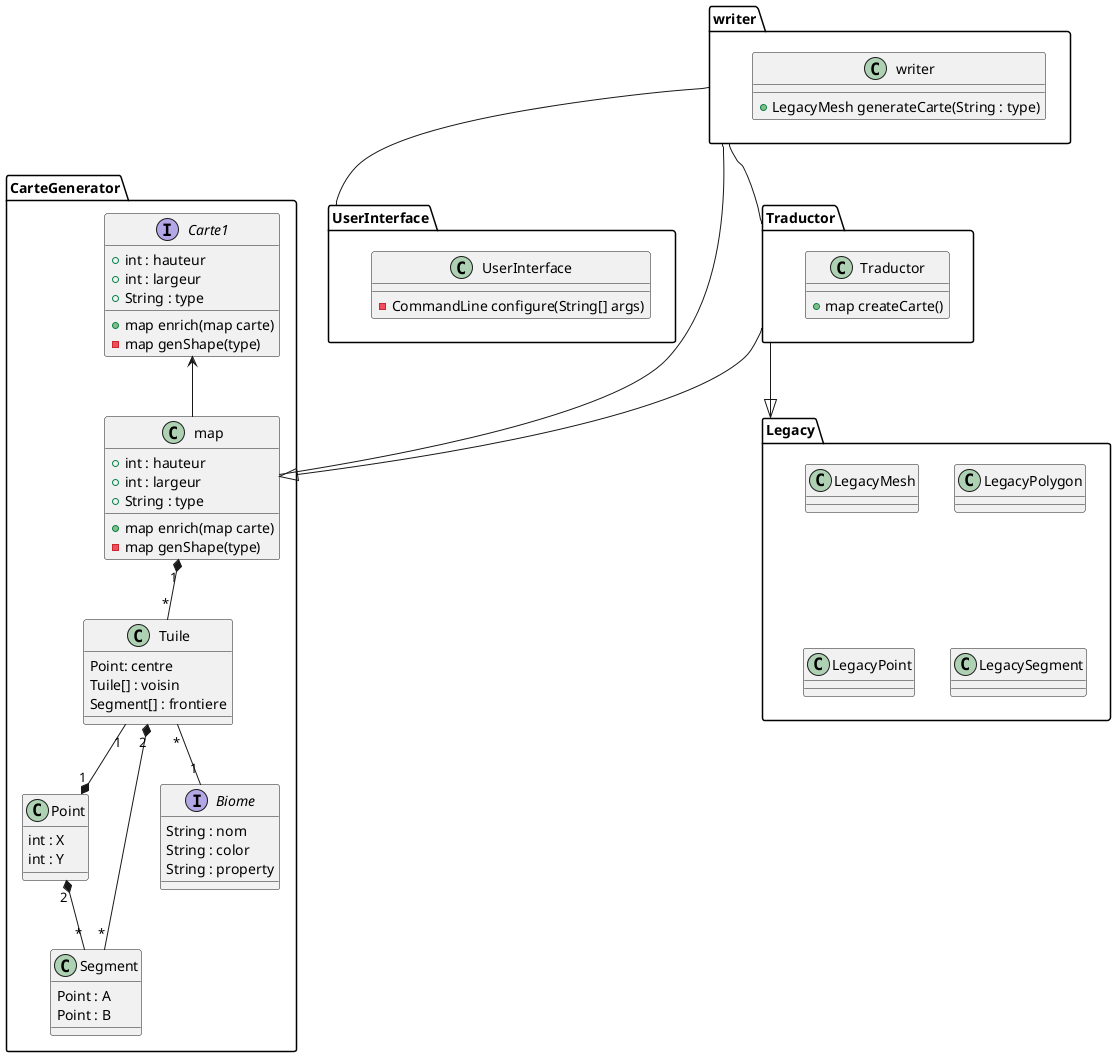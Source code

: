 @startuml

package UserInterface {
    class UserInterface {
        - CommandLine configure(String[] args)
    }
}
Package writer {
    class writer {
        + LegacyMesh generateCarte(String : type)
    }
}
Package Traductor {
    class Traductor{
        + map createCarte()
    }
}
Package Legacy {
    class LegacyMesh
    class LegacyPolygon
    class LegacyPoint
    class LegacySegment

}

Package CarteGenerator {
     Interface Carte1 {
        + int : hauteur
        + int : largeur
        + String : type
        + map enrich(map carte)
        - map genShape(type)
     }

     class map {
         + int : hauteur
         + int : largeur
         + String : type
         + map enrich(map carte)
         - map genShape(type)

     }
     class Tuile {
         Point: centre
         Tuile[] : voisin
         Segment[] : frontiere
     }
     class Point {
        int : X
        int : Y
     }
     class Segment {
        Point : A
        Point : B
     }

     Interface Biome {
        String : nom
        String : color
        String : property
     }
}

Carte1 <-- map
writer -- UserInterface
writer -- Traductor
writer -- map
Traductor --|> Legacy
Traductor --|> map
map "1" *-- "*" Tuile
Tuile "*" -- "1" Biome
Tuile "2" *-- "*" Segment
Tuile "1" --* "1" Point
Point "2" *-- "*" Segment

@enduml